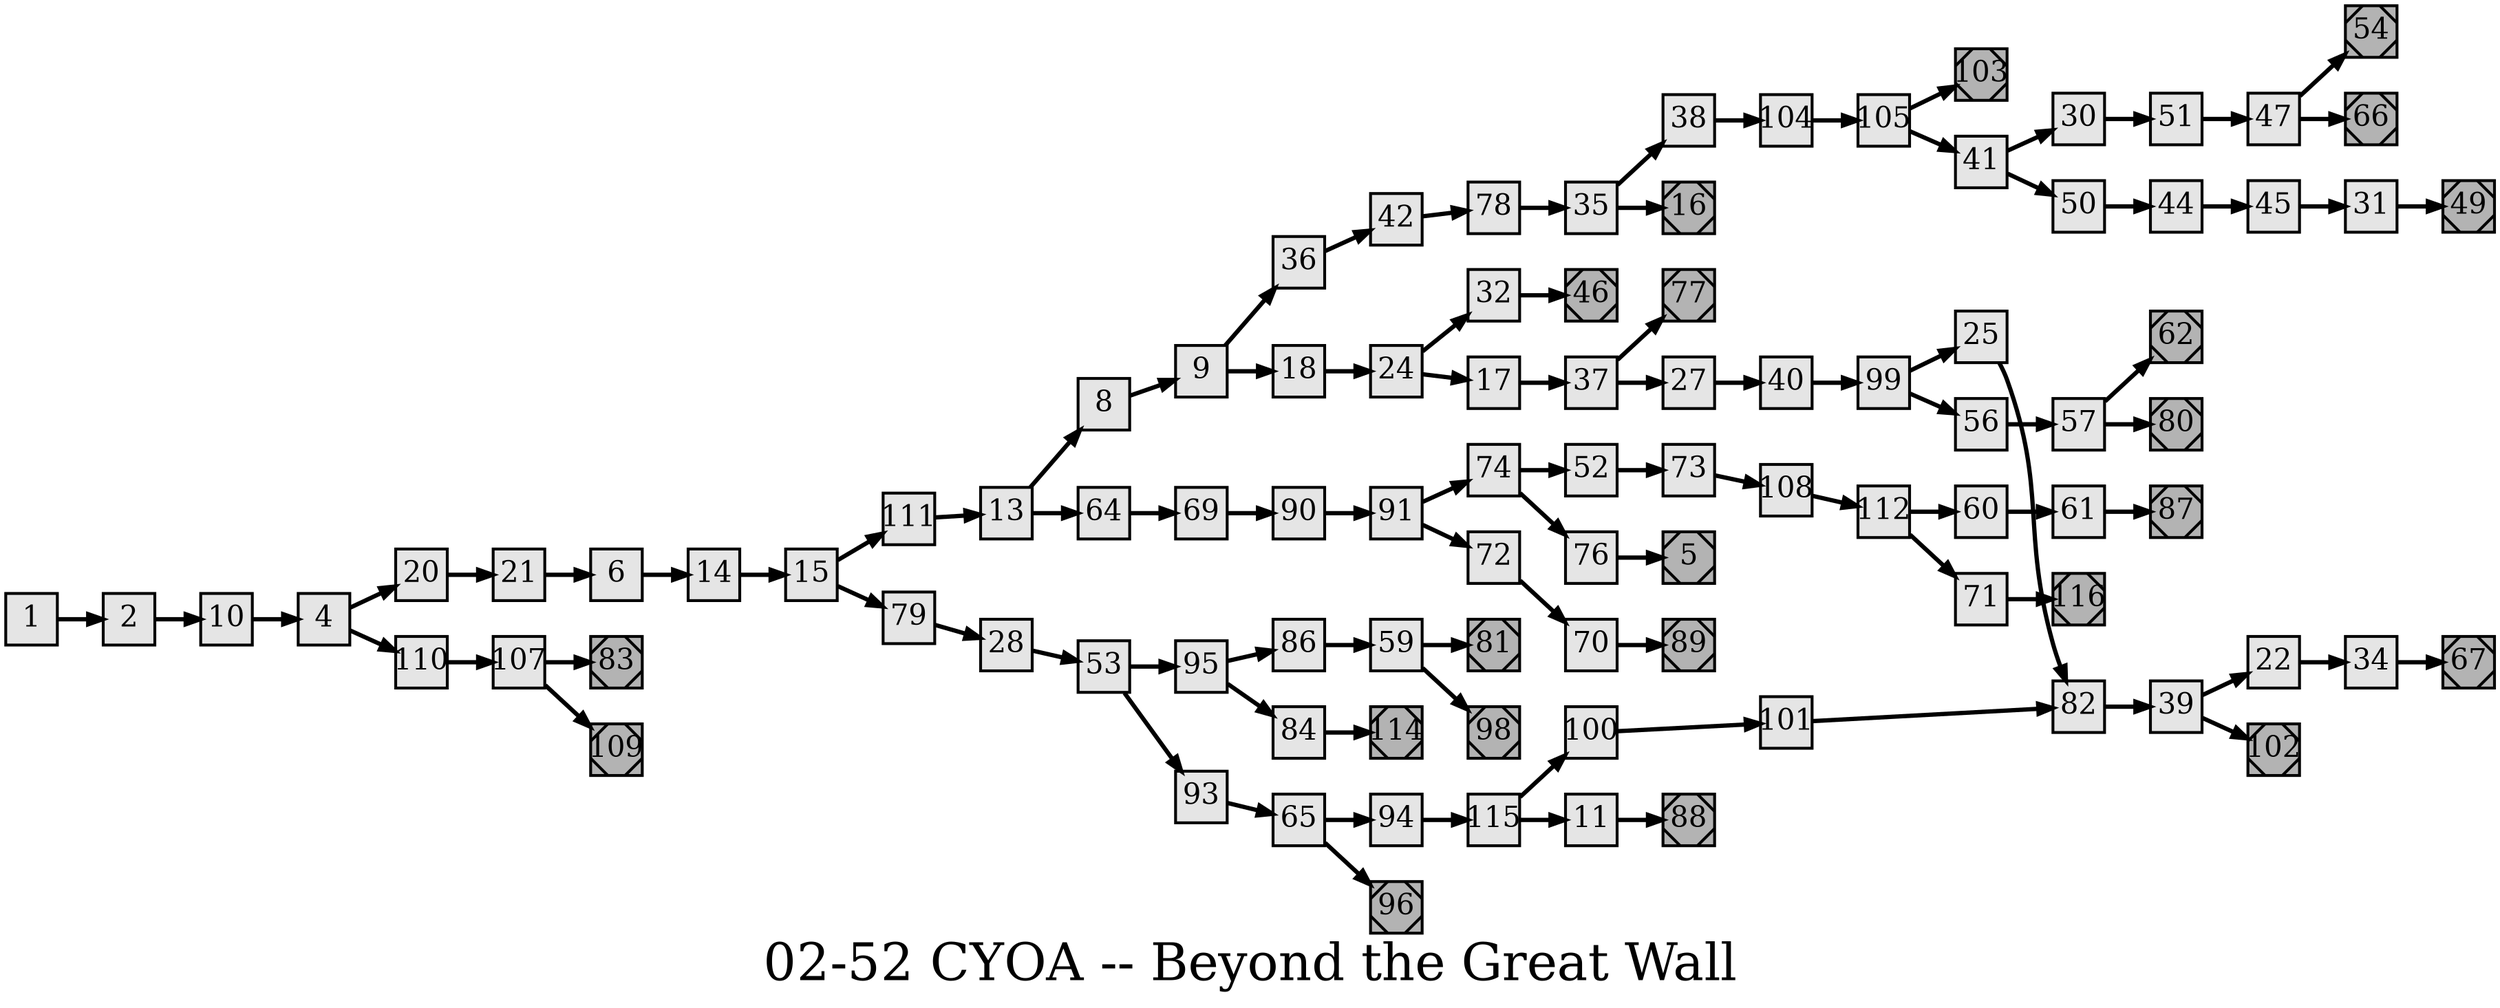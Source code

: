 digraph g{
  graph [ label="02-52 CYOA -- Beyond the Great Wall" rankdir=LR, ordering=out, fontsize=36, nodesep="0.35", ranksep="0.45"];
  node  [shape=rect, penwidth=2, fontsize=20, style=filled, fillcolor=grey90, margin="0,0", labelfloat=true, regular=true, fixedsize=true];
  edge  [labelfloat=true, penwidth=3, fontsize=12];
  // ---;
  // group  : Katz;
  // id     : 02-52;
  // gbid   : 281;
  // series : CYOA;
  // title  : Beyond the Great Wall;
  // author : Jay Leibold;
  // credit:;
  // - name : Cindy Lam;
  // role : encoder;
  // date : 2018-05-04;
  // render:;
  // - name   : small;
  // styles : gvStyles.txt;
  // engine : dot;
  // comment: >;
  
  // ---;
  
  // From | To | Label;
  
  1 -> 2;
  2 -> 10;
  4 -> 20;
  4 -> 110;
  5	[ xlabel="E", shape=Msquare, fontsize=20, fillcolor=grey70, xlabel="" ];
  6 -> 14;
  8 -> 9;
  9 -> 36;
  9 -> 18;
  10 -> 4;
  11 -> 88;
  13 -> 8;
  13 -> 64;
  14 -> 15;
  15 -> 111;
  15 -> 79;
  16	[ xlabel="E", shape=Msquare, fontsize=20, fillcolor=grey70, xlabel="" ];
  17 -> 37;
  18 -> 24;
  20 -> 21;
  21 -> 6;
  22 -> 34;
  24 -> 32;
  24 -> 17;
  25 -> 82;
  27 -> 40;
  28 -> 53;
  30 -> 51;
  31 -> 49;
  32 -> 46;
  34 -> 67;
  35 -> 38;
  35 -> 16;
  36 -> 42;
  37 -> 77;
  37 -> 27;
  38 -> 104;
  39 -> 22;
  39 -> 102;
  40 -> 99;
  41 -> 30;
  41 -> 50;
  42 -> 78;
  44 -> 45;
  45 -> 31;
  46	[ xlabel="E", shape=Msquare, fontsize=20, fillcolor=grey70, xlabel="" ];
  47 -> 54;
  47 -> 66;
  49	[ xlabel="E", shape=Msquare, fontsize=20, fillcolor=grey70, xlabel="" ];
  50 -> 44;
  51 -> 47;
  52 -> 73;
  53 -> 95;
  53 -> 93;
  54	[ xlabel="E", shape=Msquare, fontsize=20, fillcolor=grey70, xlabel="" ];
  56 -> 57;
  57 -> 62;
  57 -> 80;
  59 -> 81;
  59 -> 98;
  60 -> 61;
  61 -> 87;
  62	[ xlabel="E", shape=Msquare, fontsize=20, fillcolor=grey70, xlabel="" ];
  64 -> 69;
  65 -> 94;
  65 -> 96;
  66	[ xlabel="E", shape=Msquare, fontsize=20, fillcolor=grey70, xlabel="" ];
  67	[ xlabel="E", shape=Msquare, fontsize=20, fillcolor=grey70, xlabel="" ];
  69 -> 90;
  70 -> 89;
  71 -> 116;
  72 -> 70;
  73 -> 108;
  74 -> 52;
  74 -> 76;
  76 -> 5;
  77	[ xlabel="E", shape=Msquare, fontsize=20, fillcolor=grey70, xlabel="" ];
  78 -> 35;
  79 -> 28;
  80	[ xlabel="E", shape=Msquare, fontsize=20, fillcolor=grey70, xlabel="" ];
  81	[ xlabel="E", shape=Msquare, fontsize=20, fillcolor=grey70, xlabel="" ];
  82 -> 39;
  83	[ xlabel="E", shape=Msquare, fontsize=20, fillcolor=grey70, xlabel="" ];
  84 -> 114;
  86 -> 59;
  87	[ xlabel="E", shape=Msquare, fontsize=20, fillcolor=grey70, xlabel="" ];
  88	[ xlabel="E", shape=Msquare, fontsize=20, fillcolor=grey70, xlabel="" ];
  89	[ xlabel="E", shape=Msquare, fontsize=20, fillcolor=grey70, xlabel="" ];
  90 -> 91;
  91 -> 74;
  91 -> 72;
  93 -> 65;
  94 -> 115;
  95 -> 86;
  95 -> 84;
  96	[ xlabel="E", shape=Msquare, fontsize=20, fillcolor=grey70, xlabel="" ];
  98	[ xlabel="E", shape=Msquare, fontsize=20, fillcolor=grey70, xlabel="" ];
  99 -> 25;
  99 -> 56;
  100 -> 101;
  101 -> 82;
  102	[ xlabel="E", shape=Msquare, fontsize=20, fillcolor=grey70, xlabel="" ];
  103	[ xlabel="E", shape=Msquare, fontsize=20, fillcolor=grey70, xlabel="" ];
  104 -> 105;
  105 -> 103;
  105 -> 41;
  107 -> 83;
  107 -> 109;
  108 -> 112;
  109	[ xlabel="E", shape=Msquare, fontsize=20, fillcolor=grey70, xlabel="" ];
  110 -> 107;
  111 -> 13;
  112 -> 60;
  112 -> 71;
  114	[ xlabel="E", shape=Msquare, fontsize=20, fillcolor=grey70, xlabel="" ];
  115 -> 100;
  115 -> 11;
  116	[ xlabel="E", shape=Msquare, fontsize=20, fillcolor=grey70, xlabel="" ];

  // Illustrations;
  
  2	[ xlabel="ILL", image="illustration-full.png", xlabel="" ];
  6	[ xlabel="ILL", image="illustration-full.png", xlabel="" ];
  13	[ xlabel="ILL", image="illustration-full.png", xlabel="" ];
  18	[ xlabel="ILL", image="illustration-full.png", xlabel="" ];
  22	[ xlabel="ILL", image="illustration-full.png", xlabel="" ];
  27	[ xlabel="ILL", image="illustration-full.png", xlabel="" ];
  28	[ xlabel="ILL", image="illustration-full.png", xlabel="" ];
  32	[ xlabel="ILL", image="illustration-full.png", xlabel="" ];
  42	[ xlabel="ILL", image="illustration-full.png", xlabel="" ];
  49	[ xlabel="ILL", image="illustration-full.png", xlabel="" ];
  54	[ xlabel="ILL", image="illustration-full.png", xlabel="" ];
  59	[ xlabel="ILL", image="illustration-full.png", xlabel="" ];
  62	[ xlabel="ILL", image="illustration-full.png", xlabel="" ];
  69	[ xlabel="ILL", image="illustration-full.png", xlabel="" ];
  74	[ xlabel="ILL", image="illustration-full.png", xlabel="" ];
  84	[ xlabel="ILL", image="illustration-full.png", xlabel="" ];
  93	[ xlabel="ILL", image="illustration-full.png", xlabel="" ];
  96	[ xlabel="ILL", image="illustration-full.png", xlabel="" ];
  107	[ xlabel="ILL", image="illustration-full.png", xlabel="" ];
  112	[ xlabel="ILL", image="illustration-full.png", xlabel="" ];
}

